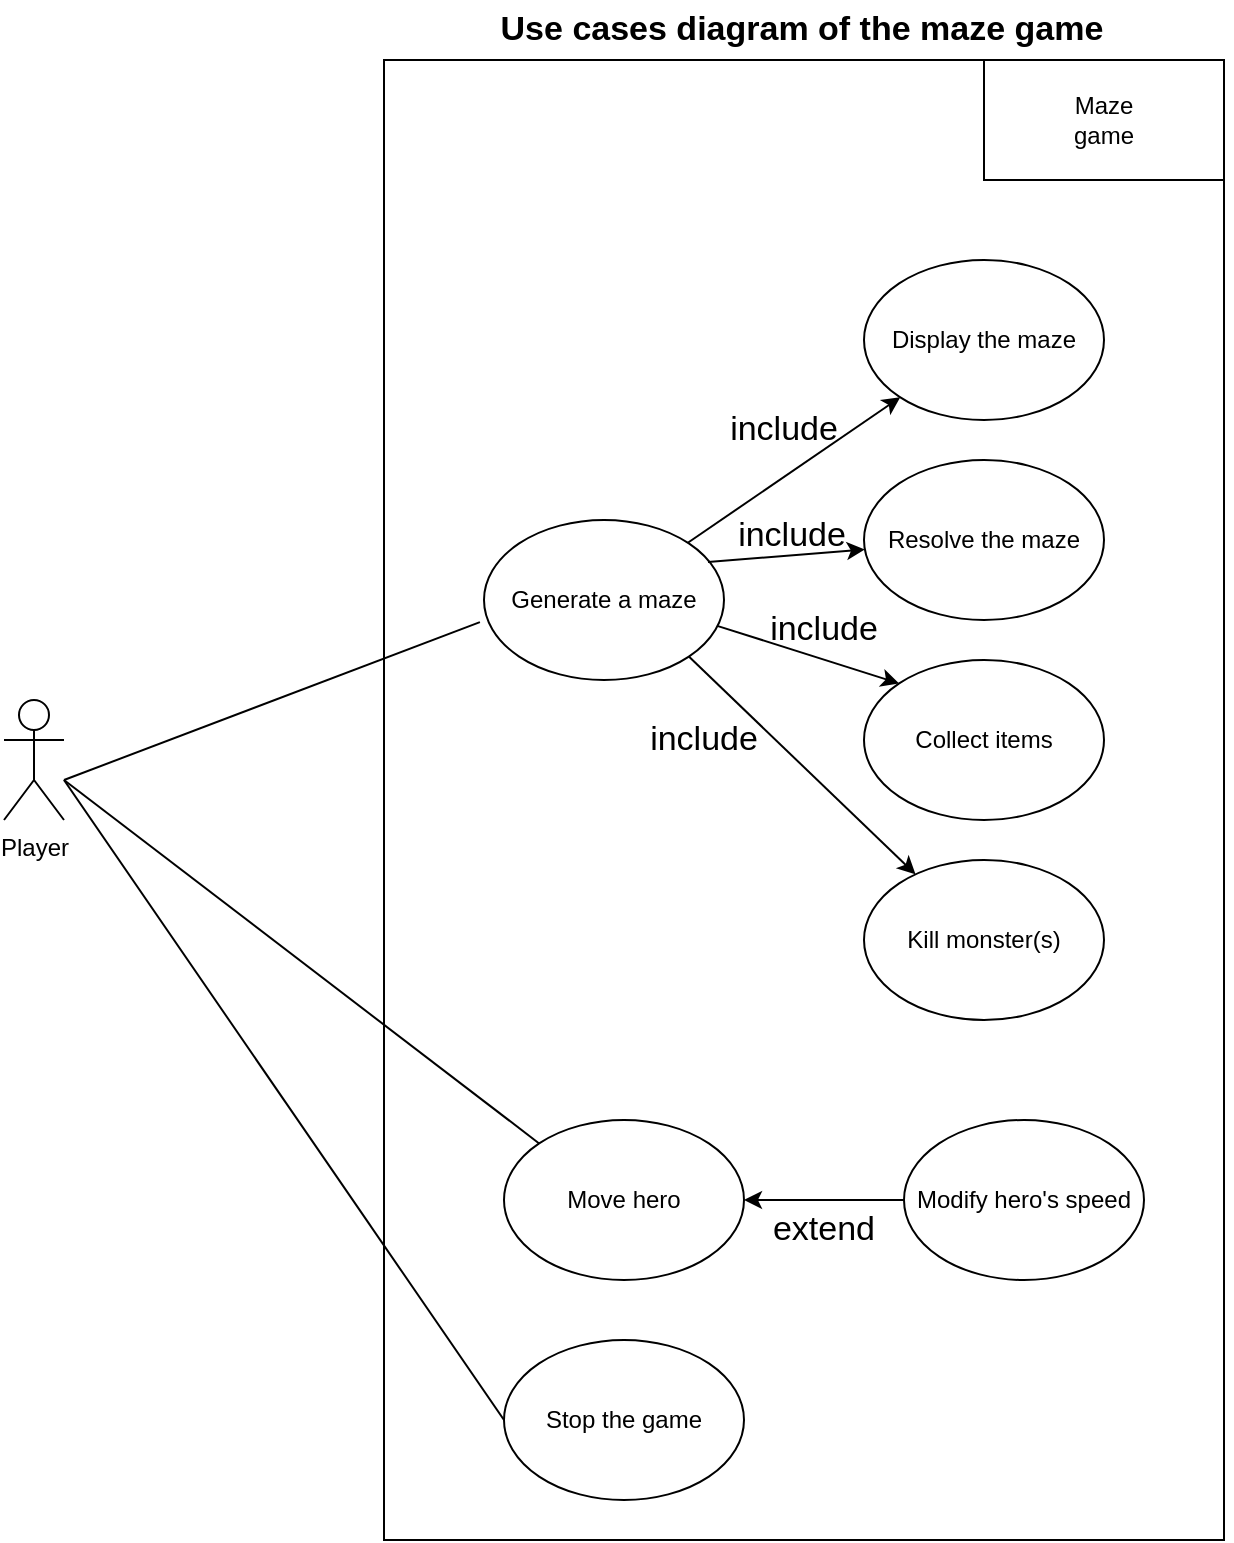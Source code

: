 <mxfile version="20.8.20" type="device"><diagram name="Page-1" id="rKD34CxGpB_WhfwnLxE0"><mxGraphModel dx="1354" dy="499" grid="1" gridSize="10" guides="1" tooltips="1" connect="1" arrows="1" fold="1" page="1" pageScale="1" pageWidth="827" pageHeight="1169" math="0" shadow="0"><root><mxCell id="0"/><mxCell id="1" parent="0"/><mxCell id="bOqeOaiFBHuqT-fKz2hG-17" value="" style="rounded=0;whiteSpace=wrap;html=1;" parent="1" vertex="1"><mxGeometry x="320" y="40" width="420" height="740" as="geometry"/></mxCell><mxCell id="bOqeOaiFBHuqT-fKz2hG-1" value="&lt;div&gt;Player&lt;/div&gt;" style="shape=umlActor;verticalLabelPosition=bottom;verticalAlign=top;html=1;outlineConnect=0;" parent="1" vertex="1"><mxGeometry x="130" y="360" width="30" height="60" as="geometry"/></mxCell><mxCell id="bOqeOaiFBHuqT-fKz2hG-3" value="" style="rounded=0;whiteSpace=wrap;html=1;" parent="1" vertex="1"><mxGeometry x="620" y="40" width="120" height="60" as="geometry"/></mxCell><mxCell id="bOqeOaiFBHuqT-fKz2hG-4" value="Maze game" style="text;html=1;strokeColor=none;fillColor=none;align=center;verticalAlign=middle;whiteSpace=wrap;rounded=0;" parent="1" vertex="1"><mxGeometry x="650" y="55" width="60" height="30" as="geometry"/></mxCell><mxCell id="bOqeOaiFBHuqT-fKz2hG-5" value="Generate a maze" style="ellipse;whiteSpace=wrap;html=1;" parent="1" vertex="1"><mxGeometry x="370" y="270" width="120" height="80" as="geometry"/></mxCell><mxCell id="bOqeOaiFBHuqT-fKz2hG-10" value="Display the maze" style="ellipse;whiteSpace=wrap;html=1;" parent="1" vertex="1"><mxGeometry x="560" y="140" width="120" height="80" as="geometry"/></mxCell><mxCell id="bOqeOaiFBHuqT-fKz2hG-11" value="Resolve the maze" style="ellipse;whiteSpace=wrap;html=1;" parent="1" vertex="1"><mxGeometry x="560" y="240" width="120" height="80" as="geometry"/></mxCell><mxCell id="bOqeOaiFBHuqT-fKz2hG-20" style="edgeStyle=orthogonalEdgeStyle;rounded=0;orthogonalLoop=1;jettySize=auto;html=1;fontSize=17;" parent="1" source="bOqeOaiFBHuqT-fKz2hG-12" target="bOqeOaiFBHuqT-fKz2hG-15" edge="1"><mxGeometry relative="1" as="geometry"/></mxCell><mxCell id="bOqeOaiFBHuqT-fKz2hG-12" value="Modify hero's speed" style="ellipse;whiteSpace=wrap;html=1;" parent="1" vertex="1"><mxGeometry x="580" y="570" width="120" height="80" as="geometry"/></mxCell><mxCell id="bOqeOaiFBHuqT-fKz2hG-13" value="Collect items" style="ellipse;whiteSpace=wrap;html=1;" parent="1" vertex="1"><mxGeometry x="560" y="340" width="120" height="80" as="geometry"/></mxCell><mxCell id="bOqeOaiFBHuqT-fKz2hG-14" value="Kill monster(s)" style="ellipse;whiteSpace=wrap;html=1;" parent="1" vertex="1"><mxGeometry x="560" y="440" width="120" height="80" as="geometry"/></mxCell><mxCell id="bOqeOaiFBHuqT-fKz2hG-15" value="Move hero" style="ellipse;whiteSpace=wrap;html=1;" parent="1" vertex="1"><mxGeometry x="380" y="570" width="120" height="80" as="geometry"/></mxCell><mxCell id="bOqeOaiFBHuqT-fKz2hG-16" value="Stop the game" style="ellipse;whiteSpace=wrap;html=1;" parent="1" vertex="1"><mxGeometry x="380" y="680" width="120" height="80" as="geometry"/></mxCell><mxCell id="bOqeOaiFBHuqT-fKz2hG-19" value="Use cases diagram of the maze game" style="text;html=1;strokeColor=none;fillColor=none;align=center;verticalAlign=middle;whiteSpace=wrap;rounded=0;fontStyle=1;fontSize=17;" parent="1" vertex="1"><mxGeometry x="314" y="10" width="430" height="30" as="geometry"/></mxCell><mxCell id="bOqeOaiFBHuqT-fKz2hG-21" value="" style="endArrow=none;html=1;rounded=0;fontSize=17;entryX=0;entryY=0.5;entryDx=0;entryDy=0;" parent="1" target="bOqeOaiFBHuqT-fKz2hG-16" edge="1"><mxGeometry width="50" height="50" relative="1" as="geometry"><mxPoint x="160" y="400" as="sourcePoint"/><mxPoint x="210" y="340" as="targetPoint"/></mxGeometry></mxCell><mxCell id="bOqeOaiFBHuqT-fKz2hG-23" value="" style="endArrow=none;html=1;rounded=0;fontSize=17;entryX=-0.017;entryY=0.638;entryDx=0;entryDy=0;entryPerimeter=0;" parent="1" target="bOqeOaiFBHuqT-fKz2hG-5" edge="1"><mxGeometry width="50" height="50" relative="1" as="geometry"><mxPoint x="160" y="400" as="sourcePoint"/><mxPoint x="210" y="340" as="targetPoint"/></mxGeometry></mxCell><mxCell id="bOqeOaiFBHuqT-fKz2hG-24" value="" style="endArrow=none;html=1;rounded=0;fontSize=17;entryX=0;entryY=0;entryDx=0;entryDy=0;" parent="1" target="bOqeOaiFBHuqT-fKz2hG-15" edge="1"><mxGeometry width="50" height="50" relative="1" as="geometry"><mxPoint x="160" y="400" as="sourcePoint"/><mxPoint x="210" y="350" as="targetPoint"/></mxGeometry></mxCell><mxCell id="bOqeOaiFBHuqT-fKz2hG-25" value="" style="endArrow=classic;html=1;rounded=0;fontSize=17;" parent="1" source="bOqeOaiFBHuqT-fKz2hG-5" target="bOqeOaiFBHuqT-fKz2hG-10" edge="1"><mxGeometry width="50" height="50" relative="1" as="geometry"><mxPoint x="454" y="270" as="sourcePoint"/><mxPoint x="504" y="220" as="targetPoint"/></mxGeometry></mxCell><mxCell id="bOqeOaiFBHuqT-fKz2hG-26" value="" style="endArrow=classic;html=1;rounded=0;fontSize=17;" parent="1" target="bOqeOaiFBHuqT-fKz2hG-11" edge="1"><mxGeometry width="50" height="50" relative="1" as="geometry"><mxPoint x="482" y="291" as="sourcePoint"/><mxPoint x="588" y="219" as="targetPoint"/></mxGeometry></mxCell><mxCell id="bOqeOaiFBHuqT-fKz2hG-27" value="" style="endArrow=classic;html=1;rounded=0;fontSize=17;entryX=0;entryY=0;entryDx=0;entryDy=0;exitX=0.975;exitY=0.663;exitDx=0;exitDy=0;exitPerimeter=0;" parent="1" source="bOqeOaiFBHuqT-fKz2hG-5" target="bOqeOaiFBHuqT-fKz2hG-13" edge="1"><mxGeometry width="50" height="50" relative="1" as="geometry"><mxPoint x="492" y="301" as="sourcePoint"/><mxPoint x="570" y="295" as="targetPoint"/></mxGeometry></mxCell><mxCell id="bOqeOaiFBHuqT-fKz2hG-28" value="" style="endArrow=classic;html=1;rounded=0;fontSize=17;exitX=1;exitY=1;exitDx=0;exitDy=0;" parent="1" source="bOqeOaiFBHuqT-fKz2hG-5" target="bOqeOaiFBHuqT-fKz2hG-14" edge="1"><mxGeometry width="50" height="50" relative="1" as="geometry"><mxPoint x="476" y="330" as="sourcePoint"/><mxPoint x="560" y="382" as="targetPoint"/></mxGeometry></mxCell><mxCell id="bOqeOaiFBHuqT-fKz2hG-29" value="extend" style="text;html=1;strokeColor=none;fillColor=none;align=center;verticalAlign=middle;whiteSpace=wrap;rounded=0;fontSize=17;" parent="1" vertex="1"><mxGeometry x="510" y="610" width="60" height="30" as="geometry"/></mxCell><mxCell id="bOqeOaiFBHuqT-fKz2hG-30" value="include" style="text;html=1;strokeColor=none;fillColor=none;align=center;verticalAlign=middle;whiteSpace=wrap;rounded=0;fontSize=17;" parent="1" vertex="1"><mxGeometry x="450" y="365" width="60" height="30" as="geometry"/></mxCell><mxCell id="bOqeOaiFBHuqT-fKz2hG-31" value="include" style="text;html=1;strokeColor=none;fillColor=none;align=center;verticalAlign=middle;whiteSpace=wrap;rounded=0;fontSize=17;" parent="1" vertex="1"><mxGeometry x="510" y="310" width="60" height="30" as="geometry"/></mxCell><mxCell id="bOqeOaiFBHuqT-fKz2hG-32" value="include" style="text;html=1;strokeColor=none;fillColor=none;align=center;verticalAlign=middle;whiteSpace=wrap;rounded=0;fontSize=17;" parent="1" vertex="1"><mxGeometry x="494" y="263" width="60" height="30" as="geometry"/></mxCell><mxCell id="bOqeOaiFBHuqT-fKz2hG-33" value="include" style="text;html=1;strokeColor=none;fillColor=none;align=center;verticalAlign=middle;whiteSpace=wrap;rounded=0;fontSize=17;" parent="1" vertex="1"><mxGeometry x="490" y="210" width="60" height="30" as="geometry"/></mxCell></root></mxGraphModel></diagram></mxfile>